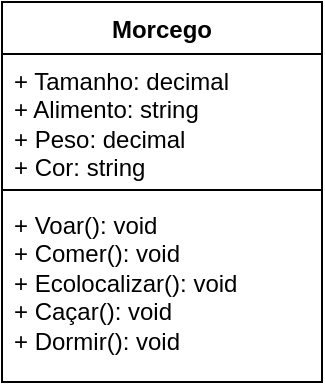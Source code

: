 <mxfile version="21.6.9" type="device">
  <diagram name="Página-1" id="UuAnyvEB-TAfIB8k5iNK">
    <mxGraphModel dx="700" dy="383" grid="1" gridSize="10" guides="1" tooltips="1" connect="1" arrows="1" fold="1" page="1" pageScale="1" pageWidth="827" pageHeight="1169" math="0" shadow="0">
      <root>
        <mxCell id="0" />
        <mxCell id="1" parent="0" />
        <mxCell id="kE_goO7TvpCNdai7wNjj-1" value="Morcego" style="swimlane;fontStyle=1;align=center;verticalAlign=top;childLayout=stackLayout;horizontal=1;startSize=26;horizontalStack=0;resizeParent=1;resizeParentMax=0;resizeLast=0;collapsible=1;marginBottom=0;whiteSpace=wrap;html=1;" vertex="1" parent="1">
          <mxGeometry x="330" y="250" width="160" height="190" as="geometry" />
        </mxCell>
        <mxCell id="kE_goO7TvpCNdai7wNjj-2" value="+ Tamanho: decimal&lt;br&gt;+ Alimento: string&lt;br&gt;+ Peso: decimal&lt;br&gt;+ Cor: string" style="text;strokeColor=none;fillColor=none;align=left;verticalAlign=top;spacingLeft=4;spacingRight=4;overflow=hidden;rotatable=0;points=[[0,0.5],[1,0.5]];portConstraint=eastwest;whiteSpace=wrap;html=1;" vertex="1" parent="kE_goO7TvpCNdai7wNjj-1">
          <mxGeometry y="26" width="160" height="64" as="geometry" />
        </mxCell>
        <mxCell id="kE_goO7TvpCNdai7wNjj-3" value="" style="line;strokeWidth=1;fillColor=none;align=left;verticalAlign=middle;spacingTop=-1;spacingLeft=3;spacingRight=3;rotatable=0;labelPosition=right;points=[];portConstraint=eastwest;strokeColor=inherit;" vertex="1" parent="kE_goO7TvpCNdai7wNjj-1">
          <mxGeometry y="90" width="160" height="8" as="geometry" />
        </mxCell>
        <mxCell id="kE_goO7TvpCNdai7wNjj-4" value="+ Voar(): void&lt;br&gt;+ Comer(): void&lt;br&gt;+ Ecolocalizar(): void&lt;br&gt;+ Caçar(): void&lt;br&gt;+ Dormir(): void" style="text;strokeColor=none;fillColor=none;align=left;verticalAlign=top;spacingLeft=4;spacingRight=4;overflow=hidden;rotatable=0;points=[[0,0.5],[1,0.5]];portConstraint=eastwest;whiteSpace=wrap;html=1;" vertex="1" parent="kE_goO7TvpCNdai7wNjj-1">
          <mxGeometry y="98" width="160" height="92" as="geometry" />
        </mxCell>
      </root>
    </mxGraphModel>
  </diagram>
</mxfile>
